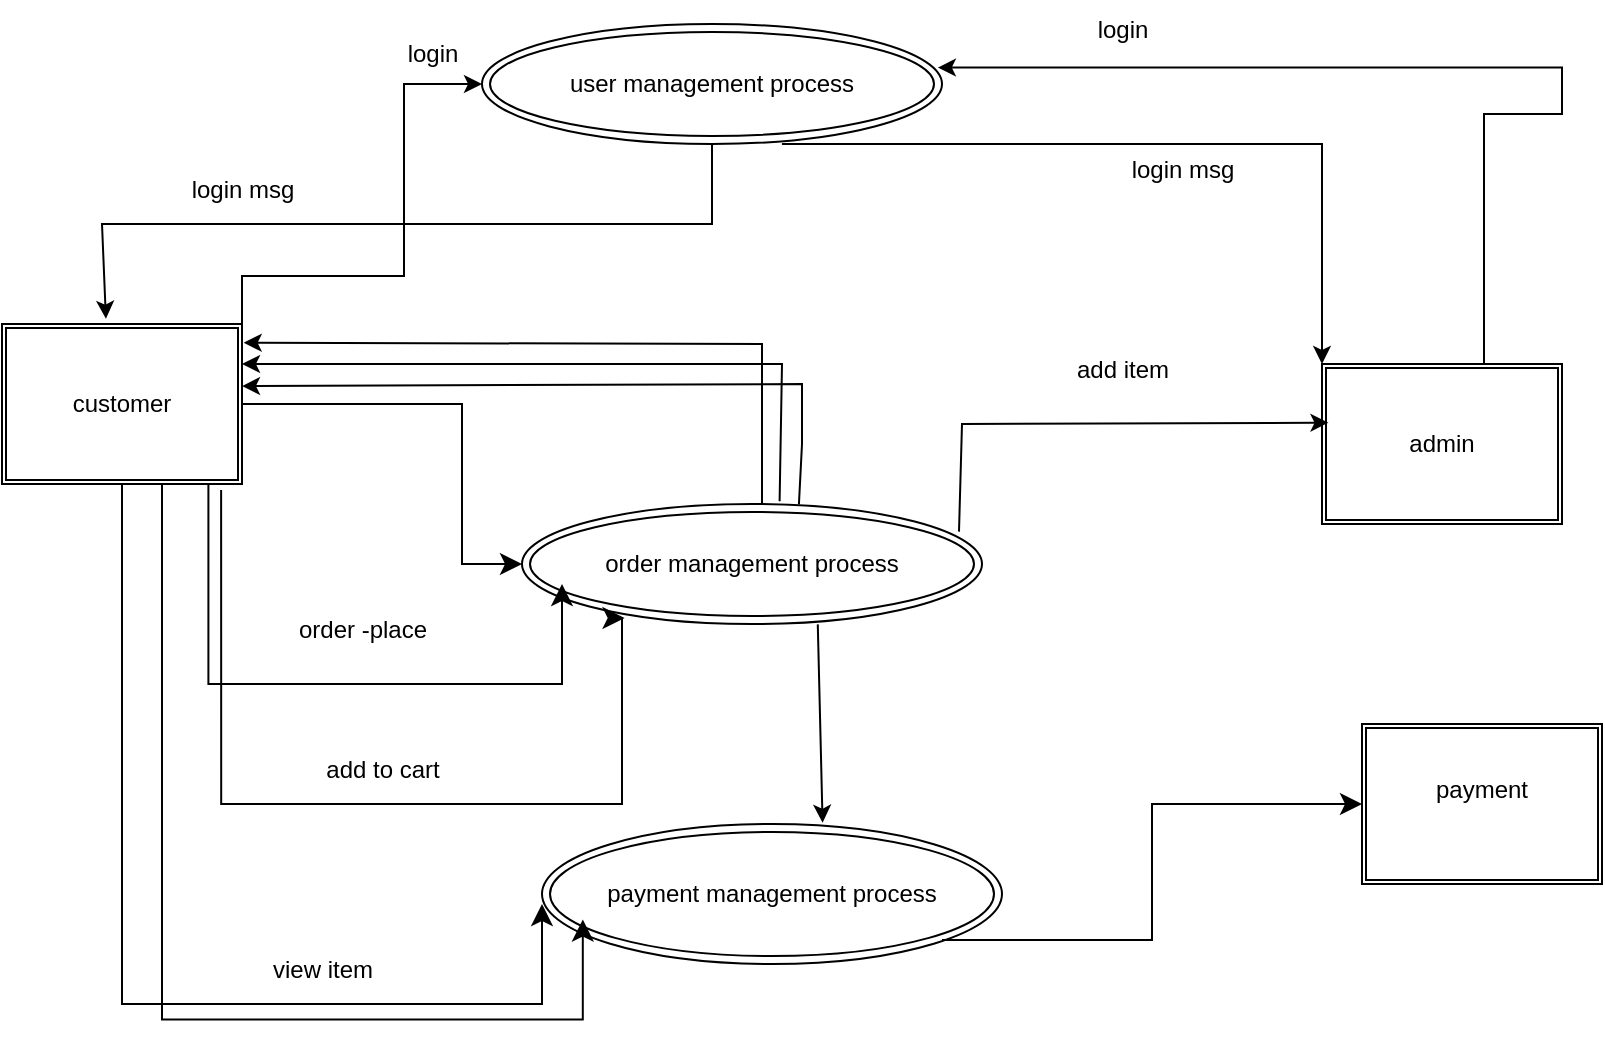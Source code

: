 <mxfile version="26.0.16">
  <diagram name="Page-1" id="2Na1mMcWqG-s2I5iGiuY">
    <mxGraphModel dx="1042" dy="603" grid="1" gridSize="10" guides="1" tooltips="1" connect="1" arrows="1" fold="1" page="1" pageScale="1" pageWidth="827" pageHeight="1169" math="0" shadow="0">
      <root>
        <mxCell id="0" />
        <mxCell id="1" parent="0" />
        <mxCell id="KWDi-bwXY5oB_92EGKLW-26" value="user management process" style="ellipse;shape=doubleEllipse;whiteSpace=wrap;html=1;" vertex="1" parent="1">
          <mxGeometry x="260" y="370" width="230" height="60" as="geometry" />
        </mxCell>
        <mxCell id="KWDi-bwXY5oB_92EGKLW-28" value="payment management process" style="ellipse;shape=doubleEllipse;whiteSpace=wrap;html=1;" vertex="1" parent="1">
          <mxGeometry x="290" y="770" width="230" height="70" as="geometry" />
        </mxCell>
        <mxCell id="KWDi-bwXY5oB_92EGKLW-34" style="edgeStyle=orthogonalEdgeStyle;rounded=0;orthogonalLoop=1;jettySize=auto;html=1;exitX=1;exitY=0;exitDx=0;exitDy=0;entryX=0;entryY=0.5;entryDx=0;entryDy=0;" edge="1" parent="1" source="KWDi-bwXY5oB_92EGKLW-31" target="KWDi-bwXY5oB_92EGKLW-26">
          <mxGeometry relative="1" as="geometry">
            <mxPoint x="220" y="470" as="targetPoint" />
            <Array as="points">
              <mxPoint x="140" y="496" />
              <mxPoint x="221" y="496" />
              <mxPoint x="221" y="400" />
            </Array>
          </mxGeometry>
        </mxCell>
        <mxCell id="KWDi-bwXY5oB_92EGKLW-31" value="customer" style="shape=ext;double=1;rounded=0;whiteSpace=wrap;html=1;" vertex="1" parent="1">
          <mxGeometry x="20" y="520" width="120" height="80" as="geometry" />
        </mxCell>
        <mxCell id="KWDi-bwXY5oB_92EGKLW-35" value="admin" style="shape=ext;double=1;rounded=0;whiteSpace=wrap;html=1;" vertex="1" parent="1">
          <mxGeometry x="680" y="540" width="120" height="80" as="geometry" />
        </mxCell>
        <mxCell id="KWDi-bwXY5oB_92EGKLW-36" style="edgeStyle=orthogonalEdgeStyle;rounded=0;orthogonalLoop=1;jettySize=auto;html=1;exitX=1;exitY=0;exitDx=0;exitDy=0;entryX=0.991;entryY=0.363;entryDx=0;entryDy=0;entryPerimeter=0;" edge="1" parent="1" target="KWDi-bwXY5oB_92EGKLW-26">
          <mxGeometry relative="1" as="geometry">
            <mxPoint x="800" y="435" as="targetPoint" />
            <mxPoint x="680" y="555" as="sourcePoint" />
            <Array as="points">
              <mxPoint x="680" y="540" />
              <mxPoint x="761" y="540" />
              <mxPoint x="761" y="415" />
              <mxPoint x="800" y="415" />
              <mxPoint x="800" y="392" />
            </Array>
          </mxGeometry>
        </mxCell>
        <mxCell id="KWDi-bwXY5oB_92EGKLW-37" value="" style="edgeStyle=segmentEdgeStyle;endArrow=classic;html=1;curved=0;rounded=0;endSize=8;startSize=8;exitX=0.5;exitY=1;exitDx=0;exitDy=0;" edge="1" parent="1" source="KWDi-bwXY5oB_92EGKLW-31">
          <mxGeometry width="50" height="50" relative="1" as="geometry">
            <mxPoint x="240" y="860" as="sourcePoint" />
            <mxPoint x="290" y="810" as="targetPoint" />
            <Array as="points">
              <mxPoint x="80" y="860" />
              <mxPoint x="290" y="860" />
            </Array>
          </mxGeometry>
        </mxCell>
        <mxCell id="KWDi-bwXY5oB_92EGKLW-38" value="" style="edgeStyle=segmentEdgeStyle;endArrow=classic;html=1;curved=0;rounded=0;endSize=8;startSize=8;exitX=0.58;exitY=1.028;exitDx=0;exitDy=0;exitPerimeter=0;" edge="1" parent="1">
          <mxGeometry width="50" height="50" relative="1" as="geometry">
            <mxPoint x="100.0" y="600" as="sourcePoint" />
            <mxPoint x="310.4" y="817.76" as="targetPoint" />
            <Array as="points">
              <mxPoint x="100.4" y="867.76" />
              <mxPoint x="310.4" y="867.76" />
            </Array>
          </mxGeometry>
        </mxCell>
        <mxCell id="KWDi-bwXY5oB_92EGKLW-40" value="" style="edgeStyle=elbowEdgeStyle;elbow=vertical;endArrow=classic;html=1;curved=0;rounded=0;endSize=8;startSize=8;exitX=1;exitY=1;exitDx=0;exitDy=0;" edge="1" parent="1" source="KWDi-bwXY5oB_92EGKLW-27">
          <mxGeometry width="50" height="50" relative="1" as="geometry">
            <mxPoint x="220" y="680" as="sourcePoint" />
            <mxPoint x="390" y="610" as="targetPoint" />
          </mxGeometry>
        </mxCell>
        <mxCell id="KWDi-bwXY5oB_92EGKLW-27" value="order management process" style="ellipse;shape=doubleEllipse;whiteSpace=wrap;html=1;" vertex="1" parent="1">
          <mxGeometry x="280" y="610" width="230" height="60" as="geometry" />
        </mxCell>
        <mxCell id="KWDi-bwXY5oB_92EGKLW-42" value="" style="edgeStyle=segmentEdgeStyle;endArrow=classic;html=1;curved=0;rounded=0;endSize=8;startSize=8;exitX=0.86;exitY=0.998;exitDx=0;exitDy=0;exitPerimeter=0;" edge="1" parent="1" source="KWDi-bwXY5oB_92EGKLW-31">
          <mxGeometry width="50" height="50" relative="1" as="geometry">
            <mxPoint x="250" y="700" as="sourcePoint" />
            <mxPoint x="300" y="650" as="targetPoint" />
            <Array as="points">
              <mxPoint x="123" y="700" />
              <mxPoint x="300" y="700" />
            </Array>
          </mxGeometry>
        </mxCell>
        <mxCell id="KWDi-bwXY5oB_92EGKLW-44" value="" style="edgeStyle=elbowEdgeStyle;elbow=horizontal;endArrow=classic;html=1;curved=0;rounded=0;endSize=8;startSize=8;exitX=1;exitY=0.5;exitDx=0;exitDy=0;" edge="1" parent="1" source="KWDi-bwXY5oB_92EGKLW-31">
          <mxGeometry width="50" height="50" relative="1" as="geometry">
            <mxPoint x="130" y="610" as="sourcePoint" />
            <mxPoint x="280" y="640" as="targetPoint" />
            <Array as="points">
              <mxPoint x="250" y="680" />
            </Array>
          </mxGeometry>
        </mxCell>
        <mxCell id="KWDi-bwXY5oB_92EGKLW-45" value="" style="endArrow=classic;html=1;rounded=0;entryX=1.007;entryY=0.117;entryDx=0;entryDy=0;entryPerimeter=0;" edge="1" parent="1" target="KWDi-bwXY5oB_92EGKLW-31">
          <mxGeometry width="50" height="50" relative="1" as="geometry">
            <mxPoint x="400" y="610" as="sourcePoint" />
            <mxPoint x="370" y="540" as="targetPoint" />
            <Array as="points">
              <mxPoint x="400" y="530" />
            </Array>
          </mxGeometry>
        </mxCell>
        <mxCell id="KWDi-bwXY5oB_92EGKLW-46" value="" style="endArrow=classic;html=1;rounded=0;entryX=1;entryY=0.25;entryDx=0;entryDy=0;exitX=0.56;exitY=-0.023;exitDx=0;exitDy=0;exitPerimeter=0;" edge="1" parent="1" source="KWDi-bwXY5oB_92EGKLW-27" target="KWDi-bwXY5oB_92EGKLW-31">
          <mxGeometry width="50" height="50" relative="1" as="geometry">
            <mxPoint x="410" y="600" as="sourcePoint" />
            <mxPoint x="151" y="539" as="targetPoint" />
            <Array as="points">
              <mxPoint x="410" y="540" />
            </Array>
          </mxGeometry>
        </mxCell>
        <mxCell id="KWDi-bwXY5oB_92EGKLW-47" value="" style="endArrow=classic;html=1;rounded=0;entryX=1;entryY=0.388;entryDx=0;entryDy=0;entryPerimeter=0;exitX=0.602;exitY=0.003;exitDx=0;exitDy=0;exitPerimeter=0;" edge="1" parent="1" source="KWDi-bwXY5oB_92EGKLW-27" target="KWDi-bwXY5oB_92EGKLW-31">
          <mxGeometry width="50" height="50" relative="1" as="geometry">
            <mxPoint x="420" y="630" as="sourcePoint" />
            <mxPoint x="150" y="550" as="targetPoint" />
            <Array as="points">
              <mxPoint x="420" y="580" />
              <mxPoint x="420" y="550" />
            </Array>
          </mxGeometry>
        </mxCell>
        <mxCell id="KWDi-bwXY5oB_92EGKLW-48" value="" style="endArrow=classic;html=1;rounded=0;exitX=0.5;exitY=1;exitDx=0;exitDy=0;entryX=0.433;entryY=-0.033;entryDx=0;entryDy=0;entryPerimeter=0;" edge="1" parent="1" source="KWDi-bwXY5oB_92EGKLW-26" target="KWDi-bwXY5oB_92EGKLW-31">
          <mxGeometry width="50" height="50" relative="1" as="geometry">
            <mxPoint x="340" y="660" as="sourcePoint" />
            <mxPoint x="70" y="500" as="targetPoint" />
            <Array as="points">
              <mxPoint x="375" y="470" />
              <mxPoint x="70" y="470" />
            </Array>
          </mxGeometry>
        </mxCell>
        <mxCell id="KWDi-bwXY5oB_92EGKLW-52" value="" style="endArrow=classic;html=1;rounded=0;entryX=0.027;entryY=0.367;entryDx=0;entryDy=0;entryPerimeter=0;exitX=0.95;exitY=0.23;exitDx=0;exitDy=0;exitPerimeter=0;" edge="1" parent="1" source="KWDi-bwXY5oB_92EGKLW-27" target="KWDi-bwXY5oB_92EGKLW-35">
          <mxGeometry width="50" height="50" relative="1" as="geometry">
            <mxPoint x="500" y="610" as="sourcePoint" />
            <mxPoint x="670" y="570" as="targetPoint" />
            <Array as="points">
              <mxPoint x="500" y="570" />
            </Array>
          </mxGeometry>
        </mxCell>
        <mxCell id="KWDi-bwXY5oB_92EGKLW-54" value="" style="endArrow=classic;html=1;rounded=0;exitX=0.652;exitY=1;exitDx=0;exitDy=0;exitPerimeter=0;" edge="1" parent="1" source="KWDi-bwXY5oB_92EGKLW-26">
          <mxGeometry width="50" height="50" relative="1" as="geometry">
            <mxPoint x="550" y="530" as="sourcePoint" />
            <mxPoint x="680" y="540" as="targetPoint" />
            <Array as="points">
              <mxPoint x="680" y="430" />
            </Array>
          </mxGeometry>
        </mxCell>
        <mxCell id="KWDi-bwXY5oB_92EGKLW-55" value="" style="edgeStyle=segmentEdgeStyle;endArrow=classic;html=1;curved=0;rounded=0;endSize=8;startSize=8;entryX=0.223;entryY=0.95;entryDx=0;entryDy=0;entryPerimeter=0;exitX=0.913;exitY=1.038;exitDx=0;exitDy=0;exitPerimeter=0;" edge="1" parent="1" source="KWDi-bwXY5oB_92EGKLW-31" target="KWDi-bwXY5oB_92EGKLW-27">
          <mxGeometry width="50" height="50" relative="1" as="geometry">
            <mxPoint x="130" y="720" as="sourcePoint" />
            <mxPoint x="330" y="720" as="targetPoint" />
            <Array as="points">
              <mxPoint x="130" y="760" />
              <mxPoint x="330" y="760" />
              <mxPoint x="330" y="667" />
            </Array>
          </mxGeometry>
        </mxCell>
        <mxCell id="KWDi-bwXY5oB_92EGKLW-56" value="login" style="text;html=1;align=center;verticalAlign=middle;resizable=0;points=[];autosize=1;strokeColor=none;fillColor=none;" vertex="1" parent="1">
          <mxGeometry x="555" y="358" width="50" height="30" as="geometry" />
        </mxCell>
        <mxCell id="KWDi-bwXY5oB_92EGKLW-57" value="login" style="text;html=1;align=center;verticalAlign=middle;resizable=0;points=[];autosize=1;strokeColor=none;fillColor=none;" vertex="1" parent="1">
          <mxGeometry x="210" y="370" width="50" height="30" as="geometry" />
        </mxCell>
        <mxCell id="KWDi-bwXY5oB_92EGKLW-59" value="add item" style="text;html=1;align=center;verticalAlign=middle;resizable=0;points=[];autosize=1;strokeColor=none;fillColor=none;" vertex="1" parent="1">
          <mxGeometry x="545" y="528" width="70" height="30" as="geometry" />
        </mxCell>
        <mxCell id="KWDi-bwXY5oB_92EGKLW-60" value="view item" style="text;html=1;align=center;verticalAlign=middle;resizable=0;points=[];autosize=1;strokeColor=none;fillColor=none;" vertex="1" parent="1">
          <mxGeometry x="145" y="828" width="70" height="30" as="geometry" />
        </mxCell>
        <mxCell id="KWDi-bwXY5oB_92EGKLW-61" value="add to cart&lt;div&gt;&lt;br&gt;&lt;/div&gt;" style="text;html=1;align=center;verticalAlign=middle;resizable=0;points=[];autosize=1;strokeColor=none;fillColor=none;" vertex="1" parent="1">
          <mxGeometry x="170" y="730" width="80" height="40" as="geometry" />
        </mxCell>
        <mxCell id="KWDi-bwXY5oB_92EGKLW-62" value="order -place" style="text;html=1;align=center;verticalAlign=middle;resizable=0;points=[];autosize=1;strokeColor=none;fillColor=none;" vertex="1" parent="1">
          <mxGeometry x="155" y="658" width="90" height="30" as="geometry" />
        </mxCell>
        <mxCell id="KWDi-bwXY5oB_92EGKLW-63" value="" style="edgeStyle=elbowEdgeStyle;elbow=horizontal;endArrow=classic;html=1;curved=0;rounded=0;endSize=8;startSize=8;" edge="1" parent="1">
          <mxGeometry width="50" height="50" relative="1" as="geometry">
            <mxPoint x="490" y="828" as="sourcePoint" />
            <mxPoint x="700" y="760" as="targetPoint" />
          </mxGeometry>
        </mxCell>
        <mxCell id="KWDi-bwXY5oB_92EGKLW-64" value="payment&lt;div&gt;&lt;br&gt;&lt;/div&gt;" style="shape=ext;double=1;rounded=0;whiteSpace=wrap;html=1;" vertex="1" parent="1">
          <mxGeometry x="700" y="720" width="120" height="80" as="geometry" />
        </mxCell>
        <mxCell id="KWDi-bwXY5oB_92EGKLW-65" value="login msg" style="text;html=1;align=center;verticalAlign=middle;resizable=0;points=[];autosize=1;strokeColor=none;fillColor=none;" vertex="1" parent="1">
          <mxGeometry x="105" y="438" width="70" height="30" as="geometry" />
        </mxCell>
        <mxCell id="KWDi-bwXY5oB_92EGKLW-67" value="login msg" style="text;html=1;align=center;verticalAlign=middle;resizable=0;points=[];autosize=1;strokeColor=none;fillColor=none;" vertex="1" parent="1">
          <mxGeometry x="575" y="428" width="70" height="30" as="geometry" />
        </mxCell>
        <mxCell id="KWDi-bwXY5oB_92EGKLW-68" value="" style="endArrow=classic;html=1;rounded=0;entryX=0.61;entryY=-0.009;entryDx=0;entryDy=0;entryPerimeter=0;exitX=0.643;exitY=1.003;exitDx=0;exitDy=0;exitPerimeter=0;" edge="1" parent="1" source="KWDi-bwXY5oB_92EGKLW-27" target="KWDi-bwXY5oB_92EGKLW-28">
          <mxGeometry width="50" height="50" relative="1" as="geometry">
            <mxPoint x="420" y="640" as="sourcePoint" />
            <mxPoint x="470" y="590" as="targetPoint" />
          </mxGeometry>
        </mxCell>
      </root>
    </mxGraphModel>
  </diagram>
</mxfile>
